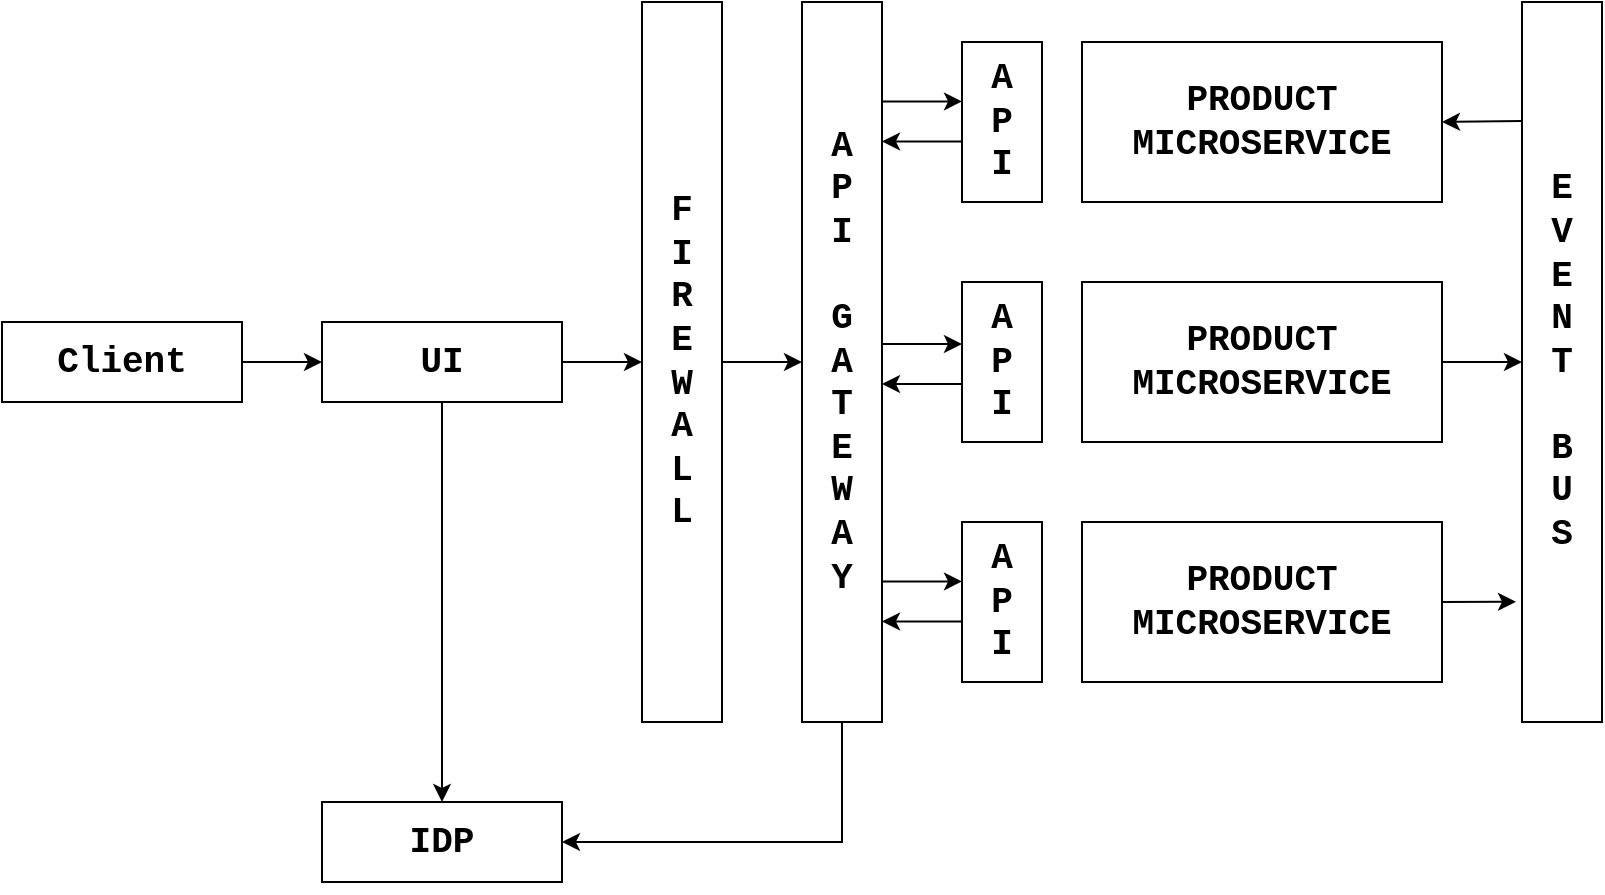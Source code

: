<mxfile version="28.1.1">
  <diagram name="Page-1" id="lehzXne86nztE7exuyYN">
    <mxGraphModel dx="1120" dy="1634" grid="0" gridSize="10" guides="1" tooltips="1" connect="1" arrows="1" fold="1" page="1" pageScale="1" pageWidth="1169" pageHeight="827" background="#ffffff" math="0" shadow="0">
      <root>
        <mxCell id="0" />
        <mxCell id="1" parent="0" />
        <mxCell id="LYWRpiEPYfekiZbP0VB6-17" value="" style="edgeStyle=orthogonalEdgeStyle;rounded=0;orthogonalLoop=1;jettySize=auto;html=1;fontFamily=Courier New;" edge="1" parent="1" source="LYWRpiEPYfekiZbP0VB6-1" target="LYWRpiEPYfekiZbP0VB6-3">
          <mxGeometry relative="1" as="geometry" />
        </mxCell>
        <mxCell id="LYWRpiEPYfekiZbP0VB6-1" value="&lt;h2&gt;&lt;font&gt;Client&lt;/font&gt;&lt;/h2&gt;" style="rounded=0;whiteSpace=wrap;html=1;fontFamily=Courier New;" vertex="1" parent="1">
          <mxGeometry x="80" y="440" width="120" height="40" as="geometry" />
        </mxCell>
        <mxCell id="LYWRpiEPYfekiZbP0VB6-18" value="" style="edgeStyle=orthogonalEdgeStyle;rounded=0;orthogonalLoop=1;jettySize=auto;html=1;fontFamily=Courier New;" edge="1" parent="1" source="LYWRpiEPYfekiZbP0VB6-3" target="LYWRpiEPYfekiZbP0VB6-5">
          <mxGeometry relative="1" as="geometry" />
        </mxCell>
        <mxCell id="LYWRpiEPYfekiZbP0VB6-41" style="edgeStyle=orthogonalEdgeStyle;rounded=0;orthogonalLoop=1;jettySize=auto;html=1;entryX=0.5;entryY=0;entryDx=0;entryDy=0;fontFamily=Courier New;" edge="1" parent="1" source="LYWRpiEPYfekiZbP0VB6-3" target="LYWRpiEPYfekiZbP0VB6-4">
          <mxGeometry relative="1" as="geometry" />
        </mxCell>
        <mxCell id="LYWRpiEPYfekiZbP0VB6-3" value="&lt;h2&gt;&lt;font&gt;UI&lt;/font&gt;&lt;/h2&gt;" style="rounded=0;whiteSpace=wrap;html=1;fontFamily=Courier New;" vertex="1" parent="1">
          <mxGeometry x="240" y="440" width="120" height="40" as="geometry" />
        </mxCell>
        <mxCell id="LYWRpiEPYfekiZbP0VB6-4" value="&lt;h2&gt;&lt;font&gt;IDP&lt;/font&gt;&lt;/h2&gt;" style="rounded=0;whiteSpace=wrap;html=1;fontFamily=Courier New;" vertex="1" parent="1">
          <mxGeometry x="240" y="680" width="120" height="40" as="geometry" />
        </mxCell>
        <mxCell id="LYWRpiEPYfekiZbP0VB6-19" value="" style="edgeStyle=orthogonalEdgeStyle;rounded=0;orthogonalLoop=1;jettySize=auto;html=1;fontFamily=Courier New;" edge="1" parent="1" source="LYWRpiEPYfekiZbP0VB6-5" target="LYWRpiEPYfekiZbP0VB6-6">
          <mxGeometry relative="1" as="geometry" />
        </mxCell>
        <mxCell id="LYWRpiEPYfekiZbP0VB6-5" value="&lt;h2&gt;F&lt;br&gt;I&lt;br&gt;R&lt;br&gt;E&lt;br&gt;W&lt;br&gt;A&lt;br&gt;L&lt;br&gt;L&lt;/h2&gt;" style="rounded=0;whiteSpace=wrap;html=1;fontFamily=Courier New;" vertex="1" parent="1">
          <mxGeometry x="400" y="280" width="40" height="360" as="geometry" />
        </mxCell>
        <mxCell id="LYWRpiEPYfekiZbP0VB6-42" style="edgeStyle=orthogonalEdgeStyle;rounded=0;orthogonalLoop=1;jettySize=auto;html=1;entryX=1;entryY=0.5;entryDx=0;entryDy=0;fontFamily=Courier New;" edge="1" parent="1" source="LYWRpiEPYfekiZbP0VB6-6" target="LYWRpiEPYfekiZbP0VB6-4">
          <mxGeometry relative="1" as="geometry">
            <Array as="points">
              <mxPoint x="500" y="700" />
            </Array>
          </mxGeometry>
        </mxCell>
        <mxCell id="LYWRpiEPYfekiZbP0VB6-6" value="&lt;h2&gt;A&lt;br&gt;P&lt;br&gt;I&lt;br&gt;&lt;br&gt;G&lt;br&gt;A&lt;br&gt;T&lt;br&gt;E&lt;br&gt;W&lt;br&gt;A&lt;br&gt;Y&lt;/h2&gt;" style="rounded=0;whiteSpace=wrap;html=1;fontFamily=Courier New;" vertex="1" parent="1">
          <mxGeometry x="480" y="280" width="40" height="360" as="geometry" />
        </mxCell>
        <mxCell id="LYWRpiEPYfekiZbP0VB6-7" value="&lt;h2&gt;A&lt;br&gt;P&lt;br&gt;I&lt;/h2&gt;" style="rounded=0;whiteSpace=wrap;html=1;fontFamily=Courier New;" vertex="1" parent="1">
          <mxGeometry x="560" y="300" width="40" height="80" as="geometry" />
        </mxCell>
        <mxCell id="LYWRpiEPYfekiZbP0VB6-25" style="edgeStyle=orthogonalEdgeStyle;rounded=0;orthogonalLoop=1;jettySize=auto;html=1;endArrow=classic;endFill=1;entryX=1;entryY=0.5;entryDx=0;entryDy=0;fontFamily=Courier New;" edge="1" parent="1" target="LYWRpiEPYfekiZbP0VB6-8">
          <mxGeometry relative="1" as="geometry">
            <mxPoint x="810" y="340" as="targetPoint" />
            <mxPoint x="840" y="339.5" as="sourcePoint" />
          </mxGeometry>
        </mxCell>
        <mxCell id="LYWRpiEPYfekiZbP0VB6-8" value="&lt;h2&gt;PRODUCT&lt;br&gt;MICROSERVICE&lt;/h2&gt;" style="rounded=0;whiteSpace=wrap;html=1;fontFamily=Courier New;" vertex="1" parent="1">
          <mxGeometry x="620" y="300" width="180" height="80" as="geometry" />
        </mxCell>
        <mxCell id="LYWRpiEPYfekiZbP0VB6-9" value="&lt;h2&gt;A&lt;br&gt;P&lt;br&gt;I&lt;/h2&gt;" style="rounded=0;whiteSpace=wrap;html=1;fontFamily=Courier New;" vertex="1" parent="1">
          <mxGeometry x="560" y="420" width="40" height="80" as="geometry" />
        </mxCell>
        <mxCell id="LYWRpiEPYfekiZbP0VB6-23" value="" style="edgeStyle=orthogonalEdgeStyle;rounded=0;orthogonalLoop=1;jettySize=auto;html=1;fontFamily=Courier New;" edge="1" parent="1" source="LYWRpiEPYfekiZbP0VB6-10" target="LYWRpiEPYfekiZbP0VB6-13">
          <mxGeometry relative="1" as="geometry" />
        </mxCell>
        <mxCell id="LYWRpiEPYfekiZbP0VB6-10" value="&lt;h2&gt;PRODUCT&lt;br&gt;MICROSERVICE&lt;/h2&gt;" style="rounded=0;whiteSpace=wrap;html=1;fontFamily=Courier New;" vertex="1" parent="1">
          <mxGeometry x="620" y="420" width="180" height="80" as="geometry" />
        </mxCell>
        <mxCell id="LYWRpiEPYfekiZbP0VB6-11" value="&lt;h2&gt;A&lt;br&gt;P&lt;br&gt;I&lt;/h2&gt;" style="rounded=0;whiteSpace=wrap;html=1;fontFamily=Courier New;" vertex="1" parent="1">
          <mxGeometry x="560" y="540" width="40" height="80" as="geometry" />
        </mxCell>
        <mxCell id="LYWRpiEPYfekiZbP0VB6-12" value="&lt;h2&gt;PRODUCT&lt;br&gt;MICROSERVICE&lt;/h2&gt;" style="rounded=0;whiteSpace=wrap;html=1;fontFamily=Courier New;" vertex="1" parent="1">
          <mxGeometry x="620" y="540" width="180" height="80" as="geometry" />
        </mxCell>
        <mxCell id="LYWRpiEPYfekiZbP0VB6-13" value="&lt;h2&gt;E&lt;br&gt;V&lt;br&gt;E&lt;br&gt;N&lt;br&gt;T&lt;br&gt;&lt;br&gt;B&lt;br&gt;U&lt;br&gt;S&lt;/h2&gt;" style="rounded=0;whiteSpace=wrap;html=1;fontFamily=Courier New;" vertex="1" parent="1">
          <mxGeometry x="840" y="280" width="40" height="360" as="geometry" />
        </mxCell>
        <mxCell id="LYWRpiEPYfekiZbP0VB6-22" value="" style="endArrow=classic;html=1;rounded=0;exitX=1;exitY=0.5;exitDx=0;exitDy=0;entryX=-0.075;entryY=0.833;entryDx=0;entryDy=0;entryPerimeter=0;fontFamily=Courier New;" edge="1" parent="1" source="LYWRpiEPYfekiZbP0VB6-12" target="LYWRpiEPYfekiZbP0VB6-13">
          <mxGeometry width="50" height="50" relative="1" as="geometry">
            <mxPoint x="710" y="300" as="sourcePoint" />
            <mxPoint x="960" y="580" as="targetPoint" />
          </mxGeometry>
        </mxCell>
        <mxCell id="LYWRpiEPYfekiZbP0VB6-35" value="" style="endArrow=classic;html=1;rounded=0;exitX=0;exitY=0.75;exitDx=0;exitDy=0;fontFamily=Courier New;" edge="1" parent="1">
          <mxGeometry width="50" height="50" relative="1" as="geometry">
            <mxPoint x="560" y="471" as="sourcePoint" />
            <mxPoint x="520" y="471" as="targetPoint" />
          </mxGeometry>
        </mxCell>
        <mxCell id="LYWRpiEPYfekiZbP0VB6-36" value="" style="endArrow=classic;html=1;rounded=0;exitX=1;exitY=0.5;exitDx=0;exitDy=0;entryX=0;entryY=0.5;entryDx=0;entryDy=0;fontFamily=Courier New;" edge="1" parent="1">
          <mxGeometry width="50" height="50" relative="1" as="geometry">
            <mxPoint x="520" y="451" as="sourcePoint" />
            <mxPoint x="560" y="451" as="targetPoint" />
          </mxGeometry>
        </mxCell>
        <mxCell id="LYWRpiEPYfekiZbP0VB6-37" value="" style="endArrow=classic;html=1;rounded=0;exitX=0;exitY=0.75;exitDx=0;exitDy=0;fontFamily=Courier New;" edge="1" parent="1">
          <mxGeometry width="50" height="50" relative="1" as="geometry">
            <mxPoint x="560" y="589.71" as="sourcePoint" />
            <mxPoint x="520" y="589.71" as="targetPoint" />
          </mxGeometry>
        </mxCell>
        <mxCell id="LYWRpiEPYfekiZbP0VB6-38" value="" style="endArrow=classic;html=1;rounded=0;exitX=1;exitY=0.5;exitDx=0;exitDy=0;entryX=0;entryY=0.5;entryDx=0;entryDy=0;fontFamily=Courier New;" edge="1" parent="1">
          <mxGeometry width="50" height="50" relative="1" as="geometry">
            <mxPoint x="520" y="569.71" as="sourcePoint" />
            <mxPoint x="560" y="569.71" as="targetPoint" />
          </mxGeometry>
        </mxCell>
        <mxCell id="LYWRpiEPYfekiZbP0VB6-39" value="" style="endArrow=classic;html=1;rounded=0;exitX=0;exitY=0.75;exitDx=0;exitDy=0;fontFamily=Courier New;" edge="1" parent="1">
          <mxGeometry width="50" height="50" relative="1" as="geometry">
            <mxPoint x="560" y="349.71" as="sourcePoint" />
            <mxPoint x="520" y="349.71" as="targetPoint" />
          </mxGeometry>
        </mxCell>
        <mxCell id="LYWRpiEPYfekiZbP0VB6-40" value="" style="endArrow=classic;html=1;rounded=0;exitX=1;exitY=0.5;exitDx=0;exitDy=0;entryX=0;entryY=0.5;entryDx=0;entryDy=0;fontFamily=Courier New;" edge="1" parent="1">
          <mxGeometry width="50" height="50" relative="1" as="geometry">
            <mxPoint x="520" y="329.71" as="sourcePoint" />
            <mxPoint x="560" y="329.71" as="targetPoint" />
          </mxGeometry>
        </mxCell>
      </root>
    </mxGraphModel>
  </diagram>
</mxfile>
